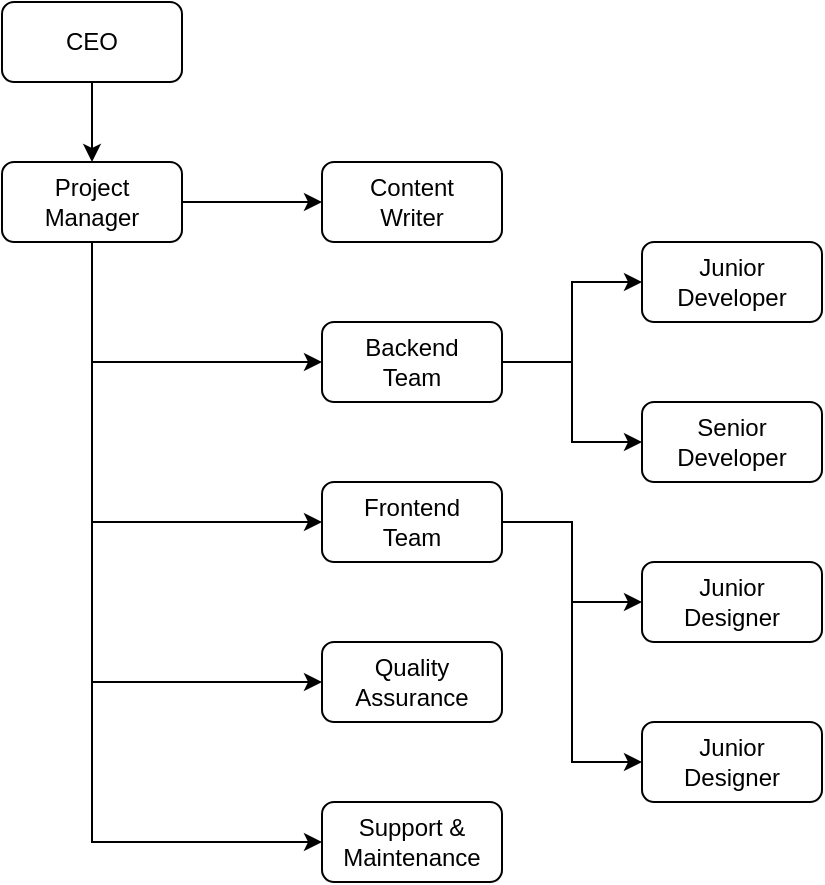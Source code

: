 <mxfile version="26.2.2">
  <diagram name="Page-1" id="XEgNnGgaUItgLPu7EDlz">
    <mxGraphModel dx="1113" dy="577" grid="1" gridSize="10" guides="1" tooltips="1" connect="1" arrows="1" fold="1" page="1" pageScale="1" pageWidth="850" pageHeight="1100" math="0" shadow="0">
      <root>
        <mxCell id="0" />
        <mxCell id="1" parent="0" />
        <mxCell id="Mok6__fAVMxOOzDvLOoL-10" style="edgeStyle=orthogonalEdgeStyle;rounded=0;orthogonalLoop=1;jettySize=auto;html=1;exitX=0.5;exitY=1;exitDx=0;exitDy=0;entryX=0.5;entryY=0;entryDx=0;entryDy=0;" parent="1" source="Mok6__fAVMxOOzDvLOoL-1" target="Mok6__fAVMxOOzDvLOoL-2" edge="1">
          <mxGeometry relative="1" as="geometry" />
        </mxCell>
        <mxCell id="Mok6__fAVMxOOzDvLOoL-1" value="CEO" style="rounded=1;whiteSpace=wrap;html=1;" parent="1" vertex="1">
          <mxGeometry x="80" y="80" width="90" height="40" as="geometry" />
        </mxCell>
        <mxCell id="Mok6__fAVMxOOzDvLOoL-11" style="edgeStyle=orthogonalEdgeStyle;rounded=0;orthogonalLoop=1;jettySize=auto;html=1;exitX=1;exitY=0.5;exitDx=0;exitDy=0;entryX=0;entryY=0.5;entryDx=0;entryDy=0;" parent="1" source="Mok6__fAVMxOOzDvLOoL-2" target="Mok6__fAVMxOOzDvLOoL-5" edge="1">
          <mxGeometry relative="1" as="geometry" />
        </mxCell>
        <mxCell id="Mok6__fAVMxOOzDvLOoL-12" style="edgeStyle=orthogonalEdgeStyle;rounded=0;orthogonalLoop=1;jettySize=auto;html=1;exitX=0.5;exitY=1;exitDx=0;exitDy=0;entryX=0;entryY=0.5;entryDx=0;entryDy=0;" parent="1" source="Mok6__fAVMxOOzDvLOoL-2" target="Mok6__fAVMxOOzDvLOoL-4" edge="1">
          <mxGeometry relative="1" as="geometry" />
        </mxCell>
        <mxCell id="Mok6__fAVMxOOzDvLOoL-13" style="edgeStyle=orthogonalEdgeStyle;rounded=0;orthogonalLoop=1;jettySize=auto;html=1;exitX=0.5;exitY=1;exitDx=0;exitDy=0;entryX=0;entryY=0.5;entryDx=0;entryDy=0;" parent="1" source="Mok6__fAVMxOOzDvLOoL-2" target="Mok6__fAVMxOOzDvLOoL-3" edge="1">
          <mxGeometry relative="1" as="geometry" />
        </mxCell>
        <mxCell id="Bcq7SdUpV4D6LUO_6MAa-3" style="edgeStyle=orthogonalEdgeStyle;rounded=0;orthogonalLoop=1;jettySize=auto;html=1;exitX=0.5;exitY=1;exitDx=0;exitDy=0;entryX=0;entryY=0.5;entryDx=0;entryDy=0;" edge="1" parent="1" source="Mok6__fAVMxOOzDvLOoL-2" target="Bcq7SdUpV4D6LUO_6MAa-2">
          <mxGeometry relative="1" as="geometry" />
        </mxCell>
        <mxCell id="Bcq7SdUpV4D6LUO_6MAa-4" style="edgeStyle=orthogonalEdgeStyle;rounded=0;orthogonalLoop=1;jettySize=auto;html=1;exitX=0.5;exitY=1;exitDx=0;exitDy=0;entryX=0;entryY=0.5;entryDx=0;entryDy=0;" edge="1" parent="1" source="Mok6__fAVMxOOzDvLOoL-2" target="Bcq7SdUpV4D6LUO_6MAa-1">
          <mxGeometry relative="1" as="geometry" />
        </mxCell>
        <mxCell id="Mok6__fAVMxOOzDvLOoL-2" value="Project Manager" style="rounded=1;whiteSpace=wrap;html=1;" parent="1" vertex="1">
          <mxGeometry x="80" y="160" width="90" height="40" as="geometry" />
        </mxCell>
        <mxCell id="Mok6__fAVMxOOzDvLOoL-16" style="edgeStyle=orthogonalEdgeStyle;rounded=0;orthogonalLoop=1;jettySize=auto;html=1;exitX=1;exitY=0.5;exitDx=0;exitDy=0;entryX=0;entryY=0.5;entryDx=0;entryDy=0;" parent="1" source="Mok6__fAVMxOOzDvLOoL-3" target="Mok6__fAVMxOOzDvLOoL-9" edge="1">
          <mxGeometry relative="1" as="geometry" />
        </mxCell>
        <mxCell id="Mok6__fAVMxOOzDvLOoL-17" style="edgeStyle=orthogonalEdgeStyle;rounded=0;orthogonalLoop=1;jettySize=auto;html=1;exitX=1;exitY=0.5;exitDx=0;exitDy=0;entryX=0;entryY=0.5;entryDx=0;entryDy=0;" parent="1" source="Mok6__fAVMxOOzDvLOoL-3" target="Mok6__fAVMxOOzDvLOoL-6" edge="1">
          <mxGeometry relative="1" as="geometry" />
        </mxCell>
        <mxCell id="Mok6__fAVMxOOzDvLOoL-3" value="Frontend&lt;div&gt;Team&lt;/div&gt;" style="rounded=1;whiteSpace=wrap;html=1;" parent="1" vertex="1">
          <mxGeometry x="240" y="320" width="90" height="40" as="geometry" />
        </mxCell>
        <mxCell id="Mok6__fAVMxOOzDvLOoL-14" style="edgeStyle=orthogonalEdgeStyle;rounded=0;orthogonalLoop=1;jettySize=auto;html=1;exitX=1;exitY=0.5;exitDx=0;exitDy=0;entryX=0;entryY=0.5;entryDx=0;entryDy=0;" parent="1" source="Mok6__fAVMxOOzDvLOoL-4" target="Mok6__fAVMxOOzDvLOoL-7" edge="1">
          <mxGeometry relative="1" as="geometry" />
        </mxCell>
        <mxCell id="Mok6__fAVMxOOzDvLOoL-15" style="edgeStyle=orthogonalEdgeStyle;rounded=0;orthogonalLoop=1;jettySize=auto;html=1;exitX=1;exitY=0.5;exitDx=0;exitDy=0;entryX=0;entryY=0.5;entryDx=0;entryDy=0;" parent="1" source="Mok6__fAVMxOOzDvLOoL-4" target="Mok6__fAVMxOOzDvLOoL-8" edge="1">
          <mxGeometry relative="1" as="geometry" />
        </mxCell>
        <mxCell id="Mok6__fAVMxOOzDvLOoL-4" value="Backend&lt;div&gt;Team&lt;/div&gt;" style="rounded=1;whiteSpace=wrap;html=1;" parent="1" vertex="1">
          <mxGeometry x="240" y="240" width="90" height="40" as="geometry" />
        </mxCell>
        <mxCell id="Mok6__fAVMxOOzDvLOoL-5" value="Content&lt;div&gt;Writer&lt;/div&gt;" style="rounded=1;whiteSpace=wrap;html=1;" parent="1" vertex="1">
          <mxGeometry x="240" y="160" width="90" height="40" as="geometry" />
        </mxCell>
        <mxCell id="Mok6__fAVMxOOzDvLOoL-6" value="Junior&lt;div&gt;Designer&lt;/div&gt;" style="rounded=1;whiteSpace=wrap;html=1;" parent="1" vertex="1">
          <mxGeometry x="400" y="440" width="90" height="40" as="geometry" />
        </mxCell>
        <mxCell id="Mok6__fAVMxOOzDvLOoL-7" value="Junior Developer" style="rounded=1;whiteSpace=wrap;html=1;" parent="1" vertex="1">
          <mxGeometry x="400" y="200" width="90" height="40" as="geometry" />
        </mxCell>
        <mxCell id="Mok6__fAVMxOOzDvLOoL-8" value="Senior&lt;div&gt;Developer&lt;/div&gt;" style="rounded=1;whiteSpace=wrap;html=1;" parent="1" vertex="1">
          <mxGeometry x="400" y="280" width="90" height="40" as="geometry" />
        </mxCell>
        <mxCell id="Mok6__fAVMxOOzDvLOoL-9" value="Junior&lt;div&gt;Designer&lt;/div&gt;" style="rounded=1;whiteSpace=wrap;html=1;" parent="1" vertex="1">
          <mxGeometry x="400" y="360" width="90" height="40" as="geometry" />
        </mxCell>
        <mxCell id="Bcq7SdUpV4D6LUO_6MAa-1" value="Support &amp;amp; Maintenance" style="rounded=1;whiteSpace=wrap;html=1;" vertex="1" parent="1">
          <mxGeometry x="240" y="480" width="90" height="40" as="geometry" />
        </mxCell>
        <mxCell id="Bcq7SdUpV4D6LUO_6MAa-2" value="Quality&lt;div&gt;Assurance&lt;/div&gt;" style="rounded=1;whiteSpace=wrap;html=1;" vertex="1" parent="1">
          <mxGeometry x="240" y="400" width="90" height="40" as="geometry" />
        </mxCell>
      </root>
    </mxGraphModel>
  </diagram>
</mxfile>
